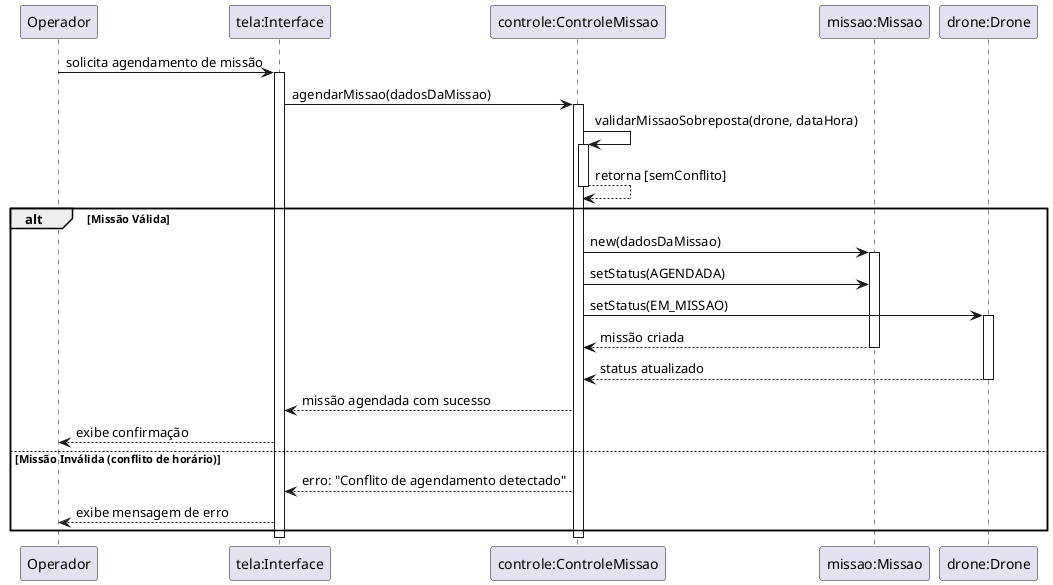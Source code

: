 @startuml
' Define a ordem dos participantes
participant Operador
participant "tela:Interface" as Interface
participant "controle:ControleMissao" as Controle
participant "missao:Missao" as Missao
participant "drone:Drone" as Drone

' Início da sequência
Operador -> Interface: solicita agendamento de missão
activate Interface

Interface -> Controle: agendarMissao(dadosDaMissao)
activate Controle

' Validação de segurança: o drone está disponível e não há conflito de horário?
Controle -> Controle: validarMissaoSobreposta(drone, dataHora)
activate Controle
Controle --> Controle: retorna [semConflito]
deactivate Controle

alt Missão Válida
    ' Criação e configuração da missão
    Controle -> Missao: new(dadosDaMissao)
    activate Missao
    Controle -> Missao: setStatus(AGENDADA)
    Controle -> Drone: setStatus(EM_MISSAO)
    activate Drone
    
    Missao --> Controle: missão criada
    deactivate Missao
    Drone --> Controle: status atualizado
    deactivate Drone
    
    Controle --> Interface: missão agendada com sucesso
    Interface --> Operador: exibe confirmação

else Missão Inválida (conflito de horário)
    Controle --> Interface: erro: "Conflito de agendamento detectado"
    Interface --> Operador: exibe mensagem de erro
end

deactivate Controle
deactivate Interface
@enduml
